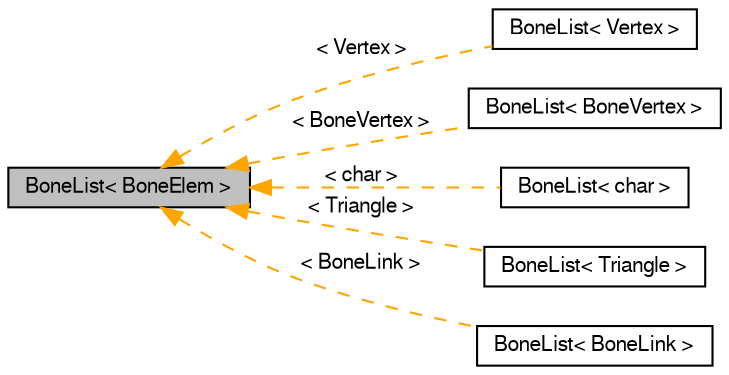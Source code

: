 digraph "BoneList&lt; BoneElem &gt;"
{
 // LATEX_PDF_SIZE
  bgcolor="transparent";
  edge [fontname="FreeSans",fontsize="10",labelfontname="FreeSans",labelfontsize="10"];
  node [fontname="FreeSans",fontsize="10",shape=record];
  rankdir="LR";
  Node1 [label="BoneList\< BoneElem \>",height=0.2,width=0.4,color="black", fillcolor="grey75", style="filled", fontcolor="black",tooltip="Class BoneList: la classe liste est la classe principale de gestion de la liste chainee."];
  Node1 -> Node2 [dir="back",color="orange",fontsize="10",style="dashed",label=" \< Vertex \>" ,fontname="FreeSans"];
  Node2 [label="BoneList\< Vertex \>",height=0.2,width=0.4,color="black",URL="$a02480.html",tooltip=" "];
  Node1 -> Node3 [dir="back",color="orange",fontsize="10",style="dashed",label=" \< BoneVertex \>" ,fontname="FreeSans"];
  Node3 [label="BoneList\< BoneVertex \>",height=0.2,width=0.4,color="black",URL="$a02480.html",tooltip=" "];
  Node1 -> Node4 [dir="back",color="orange",fontsize="10",style="dashed",label=" \< char \>" ,fontname="FreeSans"];
  Node4 [label="BoneList\< char \>",height=0.2,width=0.4,color="black",URL="$a02480.html",tooltip=" "];
  Node1 -> Node5 [dir="back",color="orange",fontsize="10",style="dashed",label=" \< Triangle \>" ,fontname="FreeSans"];
  Node5 [label="BoneList\< Triangle \>",height=0.2,width=0.4,color="black",URL="$a02480.html",tooltip=" "];
  Node1 -> Node6 [dir="back",color="orange",fontsize="10",style="dashed",label=" \< BoneLink \>" ,fontname="FreeSans"];
  Node6 [label="BoneList\< BoneLink \>",height=0.2,width=0.4,color="black",URL="$a02480.html",tooltip=" "];
}
